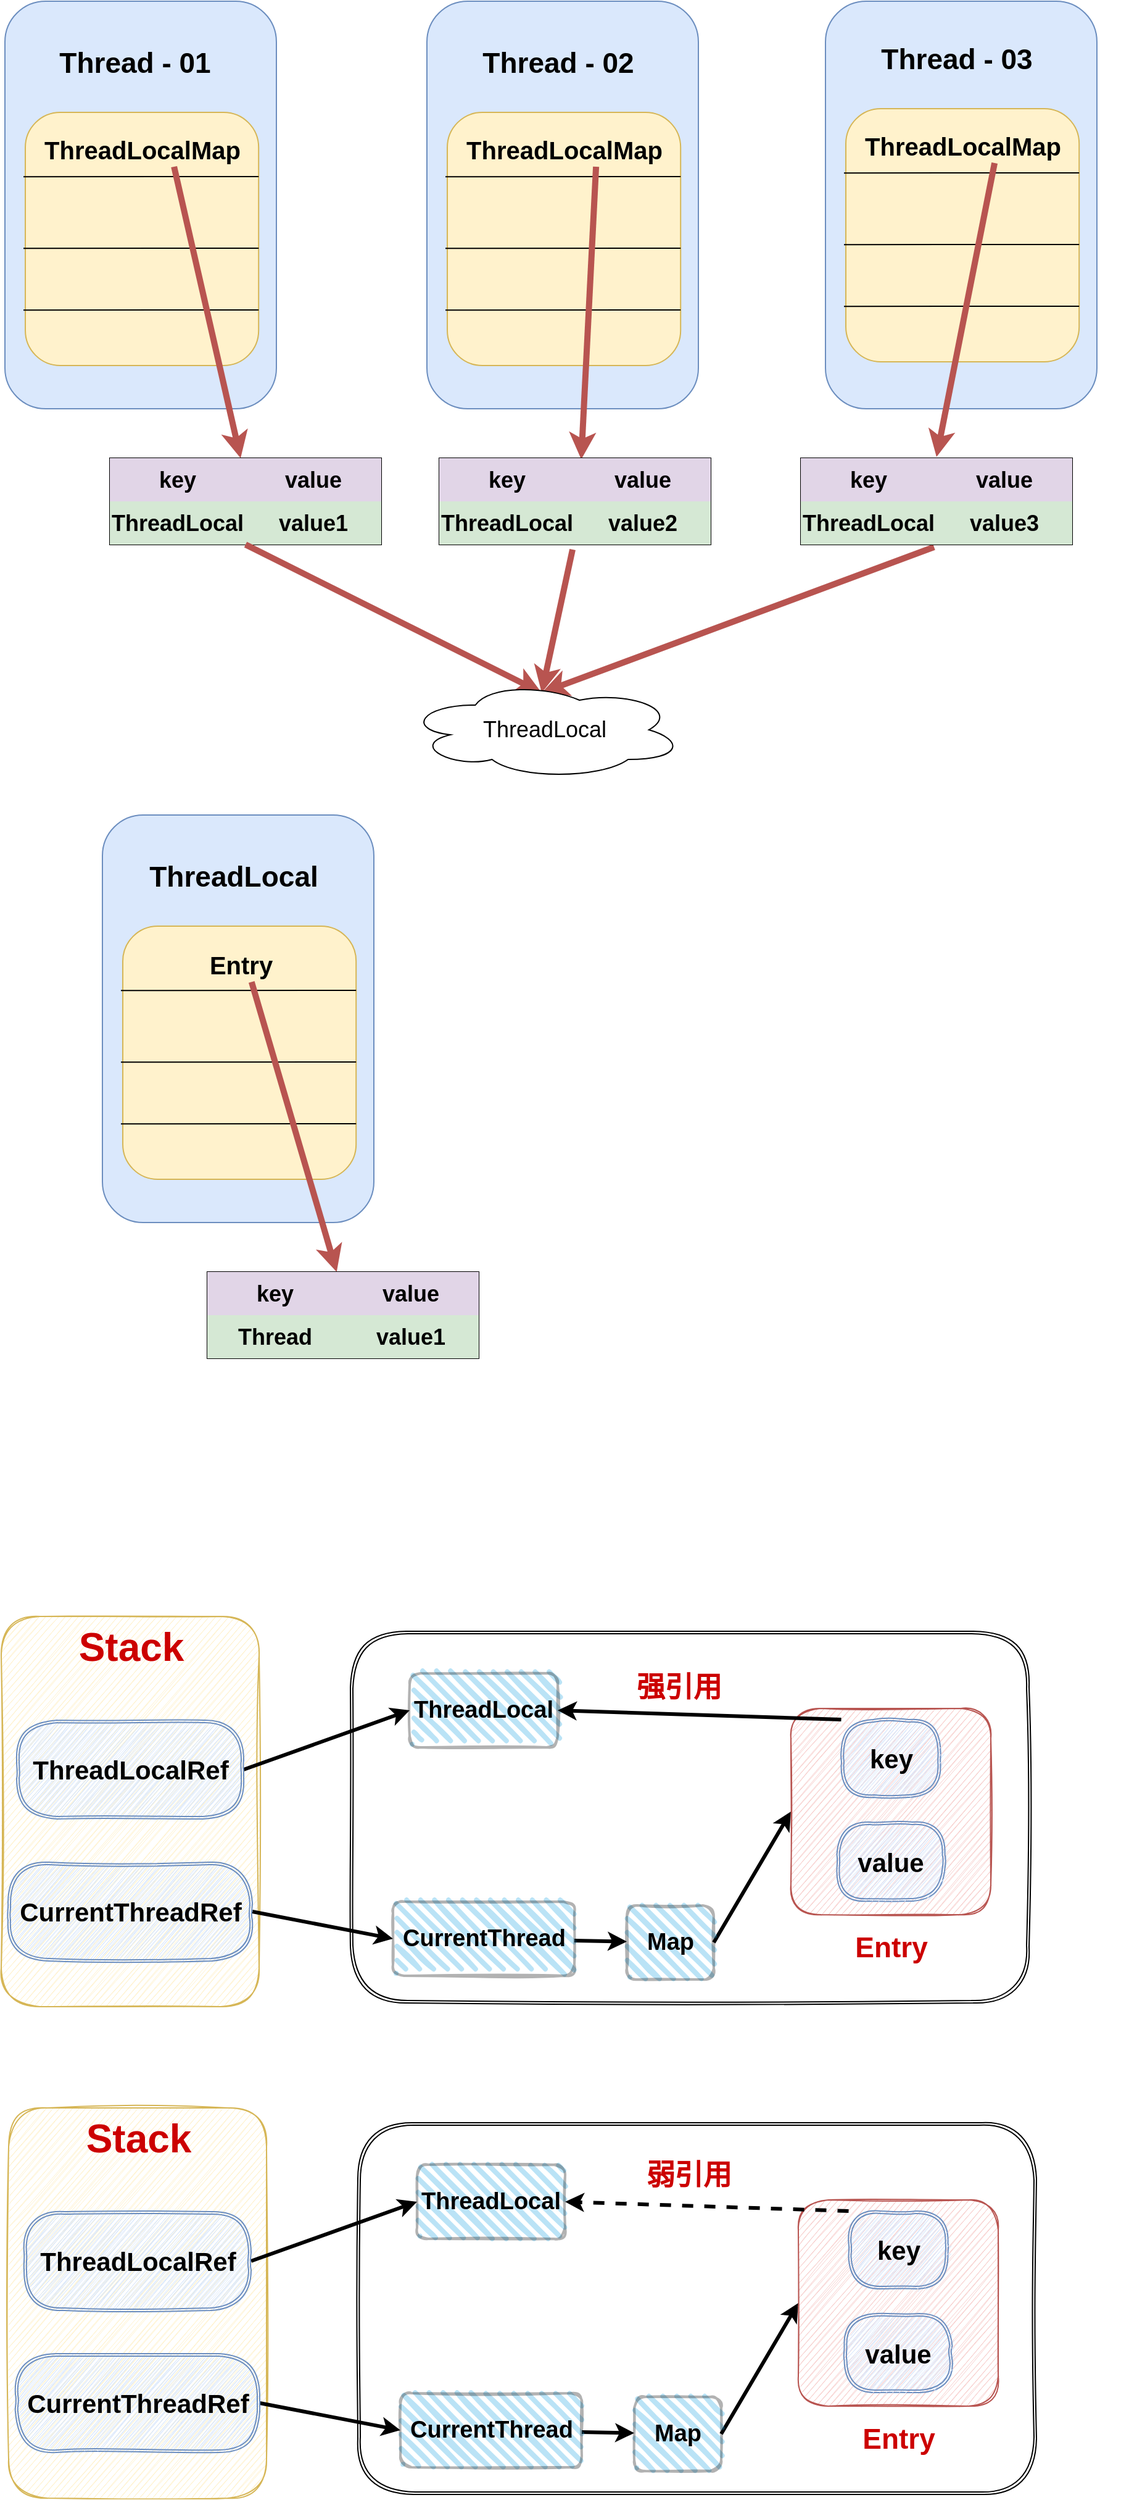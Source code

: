 <mxfile version="13.8.1" type="github">
  <diagram id="eA321_YY5obu5FZS0WYI" name="第 1 页">
    <mxGraphModel dx="1422" dy="832" grid="0" gridSize="10" guides="1" tooltips="1" connect="1" arrows="1" fold="1" page="1" pageScale="1" pageWidth="827" pageHeight="1169" math="0" shadow="0">
      <root>
        <mxCell id="0" />
        <mxCell id="1" parent="0" />
        <mxCell id="Bpl0cMvDk8CUBROf8KLS-9" value="" style="shape=ext;double=1;rounded=1;whiteSpace=wrap;html=1;shadow=0;glass=0;sketch=1;disableMultiStroke=1;disableMultiStrokeFill=0;gradientColor=none;fontColor=#CC0000;" vertex="1" parent="1">
          <mxGeometry x="385" y="1590" width="550" height="301" as="geometry" />
        </mxCell>
        <mxCell id="wJYl4lRXU7Mfr5Yau0XG-2" value="" style="rounded=1;whiteSpace=wrap;html=1;fillColor=#dae8fc;strokeColor=#6c8ebf;" parent="1" vertex="1">
          <mxGeometry x="105" y="270" width="220" height="330" as="geometry" />
        </mxCell>
        <mxCell id="wJYl4lRXU7Mfr5Yau0XG-3" value="&lt;font size=&quot;1&quot;&gt;&lt;b style=&quot;font-size: 23px&quot;&gt;Thread - 01&lt;/b&gt;&lt;/font&gt;" style="text;html=1;align=center;verticalAlign=middle;resizable=0;points=[];autosize=1;" parent="1" vertex="1">
          <mxGeometry x="140" y="310" width="140" height="20" as="geometry" />
        </mxCell>
        <mxCell id="wJYl4lRXU7Mfr5Yau0XG-20" value="" style="group" parent="1" vertex="1" connectable="0">
          <mxGeometry x="120" y="360" width="230" height="205" as="geometry" />
        </mxCell>
        <mxCell id="wJYl4lRXU7Mfr5Yau0XG-19" value="" style="group" parent="wJYl4lRXU7Mfr5Yau0XG-20" vertex="1" connectable="0">
          <mxGeometry width="230" height="205" as="geometry" />
        </mxCell>
        <mxCell id="wJYl4lRXU7Mfr5Yau0XG-8" value="" style="rounded=1;whiteSpace=wrap;html=1;fillColor=#fff2cc;strokeColor=#d6b656;" parent="wJYl4lRXU7Mfr5Yau0XG-19" vertex="1">
          <mxGeometry x="1.513" width="189.093" height="205" as="geometry" />
        </mxCell>
        <mxCell id="wJYl4lRXU7Mfr5Yau0XG-10" value="" style="endArrow=none;html=1;entryX=-0.008;entryY=0.305;entryDx=0;entryDy=0;entryPerimeter=0;" parent="wJYl4lRXU7Mfr5Yau0XG-19" edge="1">
          <mxGeometry width="50" height="50" relative="1" as="geometry">
            <mxPoint x="190.606" y="52" as="sourcePoint" />
            <mxPoint y="52.1" as="targetPoint" />
          </mxGeometry>
        </mxCell>
        <mxCell id="wJYl4lRXU7Mfr5Yau0XG-11" value="" style="endArrow=none;html=1;entryX=-0.008;entryY=0.305;entryDx=0;entryDy=0;entryPerimeter=0;" parent="wJYl4lRXU7Mfr5Yau0XG-19" edge="1">
          <mxGeometry width="50" height="50" relative="1" as="geometry">
            <mxPoint x="190.606" y="110" as="sourcePoint" />
            <mxPoint y="110.1" as="targetPoint" />
          </mxGeometry>
        </mxCell>
        <mxCell id="wJYl4lRXU7Mfr5Yau0XG-12" value="" style="endArrow=none;html=1;entryX=-0.008;entryY=0.305;entryDx=0;entryDy=0;entryPerimeter=0;" parent="wJYl4lRXU7Mfr5Yau0XG-19" edge="1">
          <mxGeometry width="50" height="50" relative="1" as="geometry">
            <mxPoint x="190.606" y="160" as="sourcePoint" />
            <mxPoint y="160.1" as="targetPoint" />
          </mxGeometry>
        </mxCell>
        <mxCell id="wJYl4lRXU7Mfr5Yau0XG-21" value="&lt;font style=&quot;font-size: 20px&quot;&gt;&lt;b&gt;ThreadLocalMap&lt;/b&gt;&lt;/font&gt;" style="text;html=1;align=center;verticalAlign=middle;resizable=0;points=[];autosize=1;" parent="wJYl4lRXU7Mfr5Yau0XG-19" vertex="1">
          <mxGeometry x="11.058" y="20" width="170" height="20" as="geometry" />
        </mxCell>
        <mxCell id="wJYl4lRXU7Mfr5Yau0XG-22" value="" style="endArrow=classic;html=1;exitX=0.653;exitY=1.2;exitDx=0;exitDy=0;exitPerimeter=0;fillColor=#f8cecc;strokeColor=#B85450;strokeWidth=5;" parent="1" source="wJYl4lRXU7Mfr5Yau0XG-21" target="wJYl4lRXU7Mfr5Yau0XG-26" edge="1">
          <mxGeometry width="50" height="50" relative="1" as="geometry">
            <mxPoint x="250" y="420" as="sourcePoint" />
            <mxPoint x="270.38" y="610" as="targetPoint" />
          </mxGeometry>
        </mxCell>
        <mxCell id="wJYl4lRXU7Mfr5Yau0XG-32" value="" style="rounded=1;whiteSpace=wrap;html=1;fillColor=#dae8fc;strokeColor=#6c8ebf;" parent="1" vertex="1">
          <mxGeometry x="447" y="270" width="220" height="330" as="geometry" />
        </mxCell>
        <mxCell id="wJYl4lRXU7Mfr5Yau0XG-33" value="&lt;font size=&quot;1&quot;&gt;&lt;b style=&quot;font-size: 23px&quot;&gt;Thread - 02&lt;/b&gt;&lt;/font&gt;" style="text;html=1;align=center;verticalAlign=middle;resizable=0;points=[];autosize=1;" parent="1" vertex="1">
          <mxGeometry x="486" y="309" width="133" height="22" as="geometry" />
        </mxCell>
        <mxCell id="wJYl4lRXU7Mfr5Yau0XG-34" value="" style="group" parent="1" vertex="1" connectable="0">
          <mxGeometry x="462" y="360" width="230" height="205" as="geometry" />
        </mxCell>
        <mxCell id="wJYl4lRXU7Mfr5Yau0XG-35" value="" style="group" parent="wJYl4lRXU7Mfr5Yau0XG-34" vertex="1" connectable="0">
          <mxGeometry width="230" height="205" as="geometry" />
        </mxCell>
        <mxCell id="wJYl4lRXU7Mfr5Yau0XG-36" value="" style="rounded=1;whiteSpace=wrap;html=1;fillColor=#fff2cc;strokeColor=#d6b656;" parent="wJYl4lRXU7Mfr5Yau0XG-35" vertex="1">
          <mxGeometry x="1.513" width="189.093" height="205" as="geometry" />
        </mxCell>
        <mxCell id="wJYl4lRXU7Mfr5Yau0XG-37" value="" style="endArrow=none;html=1;entryX=-0.008;entryY=0.305;entryDx=0;entryDy=0;entryPerimeter=0;" parent="wJYl4lRXU7Mfr5Yau0XG-35" edge="1">
          <mxGeometry width="50" height="50" relative="1" as="geometry">
            <mxPoint x="190.606" y="52" as="sourcePoint" />
            <mxPoint y="52.1" as="targetPoint" />
          </mxGeometry>
        </mxCell>
        <mxCell id="wJYl4lRXU7Mfr5Yau0XG-38" value="" style="endArrow=none;html=1;entryX=-0.008;entryY=0.305;entryDx=0;entryDy=0;entryPerimeter=0;" parent="wJYl4lRXU7Mfr5Yau0XG-35" edge="1">
          <mxGeometry width="50" height="50" relative="1" as="geometry">
            <mxPoint x="190.606" y="110" as="sourcePoint" />
            <mxPoint y="110.1" as="targetPoint" />
          </mxGeometry>
        </mxCell>
        <mxCell id="wJYl4lRXU7Mfr5Yau0XG-39" value="" style="endArrow=none;html=1;entryX=-0.008;entryY=0.305;entryDx=0;entryDy=0;entryPerimeter=0;" parent="wJYl4lRXU7Mfr5Yau0XG-35" edge="1">
          <mxGeometry width="50" height="50" relative="1" as="geometry">
            <mxPoint x="190.606" y="160" as="sourcePoint" />
            <mxPoint y="160.1" as="targetPoint" />
          </mxGeometry>
        </mxCell>
        <mxCell id="wJYl4lRXU7Mfr5Yau0XG-40" value="&lt;font style=&quot;font-size: 20px&quot;&gt;&lt;b&gt;ThreadLocalMap&lt;/b&gt;&lt;/font&gt;" style="text;html=1;align=center;verticalAlign=middle;resizable=0;points=[];autosize=1;" parent="wJYl4lRXU7Mfr5Yau0XG-35" vertex="1">
          <mxGeometry x="11.058" y="20" width="170" height="20" as="geometry" />
        </mxCell>
        <mxCell id="wJYl4lRXU7Mfr5Yau0XG-41" value="" style="endArrow=classic;html=1;exitX=0.653;exitY=1.2;exitDx=0;exitDy=0;exitPerimeter=0;fillColor=#f8cecc;strokeColor=#B85450;strokeWidth=5;entryX=0.523;entryY=0.029;entryDx=0;entryDy=0;entryPerimeter=0;" parent="1" source="wJYl4lRXU7Mfr5Yau0XG-40" target="wJYl4lRXU7Mfr5Yau0XG-43" edge="1">
          <mxGeometry width="50" height="50" relative="1" as="geometry">
            <mxPoint x="592" y="420" as="sourcePoint" />
            <mxPoint x="612.38" y="610" as="targetPoint" />
          </mxGeometry>
        </mxCell>
        <mxCell id="wJYl4lRXU7Mfr5Yau0XG-25" value="" style="shape=table;html=1;whiteSpace=wrap;startSize=0;container=1;collapsible=0;childLayout=tableLayout;fontSize=18;fontStyle=1" parent="1" vertex="1">
          <mxGeometry x="190" y="640" width="220" height="70" as="geometry" />
        </mxCell>
        <mxCell id="wJYl4lRXU7Mfr5Yau0XG-26" value="" style="shape=partialRectangle;html=1;whiteSpace=wrap;collapsible=0;dropTarget=0;pointerEvents=0;fillColor=none;top=0;left=0;bottom=0;right=0;points=[[0,0.5],[1,0.5]];portConstraint=eastwest;fontSize=18;fontStyle=1" parent="wJYl4lRXU7Mfr5Yau0XG-25" vertex="1">
          <mxGeometry width="220" height="35" as="geometry" />
        </mxCell>
        <mxCell id="wJYl4lRXU7Mfr5Yau0XG-27" value="key" style="shape=partialRectangle;html=1;whiteSpace=wrap;connectable=0;overflow=hidden;fillColor=#e1d5e7;top=0;left=0;bottom=0;right=0;fontSize=18;fontStyle=1;strokeColor=#9673a6;" parent="wJYl4lRXU7Mfr5Yau0XG-26" vertex="1">
          <mxGeometry width="110" height="35" as="geometry" />
        </mxCell>
        <mxCell id="wJYl4lRXU7Mfr5Yau0XG-28" value="value" style="shape=partialRectangle;html=1;whiteSpace=wrap;connectable=0;overflow=hidden;fillColor=#e1d5e7;top=0;left=0;bottom=0;right=0;fontSize=18;fontStyle=1;strokeColor=#9673a6;" parent="wJYl4lRXU7Mfr5Yau0XG-26" vertex="1">
          <mxGeometry x="110" width="110" height="35" as="geometry" />
        </mxCell>
        <mxCell id="wJYl4lRXU7Mfr5Yau0XG-29" value="" style="shape=partialRectangle;html=1;whiteSpace=wrap;collapsible=0;dropTarget=0;pointerEvents=0;fillColor=none;top=0;left=0;bottom=0;right=0;points=[[0,0.5],[1,0.5]];portConstraint=eastwest;fontSize=18;fontStyle=1" parent="wJYl4lRXU7Mfr5Yau0XG-25" vertex="1">
          <mxGeometry y="35" width="220" height="35" as="geometry" />
        </mxCell>
        <mxCell id="wJYl4lRXU7Mfr5Yau0XG-30" value="ThreadLocal" style="shape=partialRectangle;html=1;whiteSpace=wrap;connectable=0;overflow=hidden;fillColor=#d5e8d4;top=0;left=0;bottom=0;right=0;fontSize=18;fontStyle=1;strokeColor=#82b366;" parent="wJYl4lRXU7Mfr5Yau0XG-29" vertex="1">
          <mxGeometry width="110" height="35" as="geometry" />
        </mxCell>
        <mxCell id="wJYl4lRXU7Mfr5Yau0XG-31" value="value1" style="shape=partialRectangle;html=1;whiteSpace=wrap;connectable=0;overflow=hidden;fillColor=#d5e8d4;top=0;left=0;bottom=0;right=0;fontSize=18;fontStyle=1;strokeColor=#82b366;" parent="wJYl4lRXU7Mfr5Yau0XG-29" vertex="1">
          <mxGeometry x="110" width="110" height="35" as="geometry" />
        </mxCell>
        <mxCell id="wJYl4lRXU7Mfr5Yau0XG-49" value="" style="rounded=1;whiteSpace=wrap;html=1;fillColor=#dae8fc;strokeColor=#6c8ebf;" parent="1" vertex="1">
          <mxGeometry x="770" y="270" width="220" height="330" as="geometry" />
        </mxCell>
        <mxCell id="wJYl4lRXU7Mfr5Yau0XG-50" value="&lt;font size=&quot;1&quot;&gt;&lt;b style=&quot;font-size: 23px&quot;&gt;Thread - 03&lt;/b&gt;&lt;/font&gt;" style="text;html=1;align=center;verticalAlign=middle;resizable=0;points=[];autosize=1;" parent="1" vertex="1">
          <mxGeometry x="809" y="306" width="133" height="22" as="geometry" />
        </mxCell>
        <mxCell id="wJYl4lRXU7Mfr5Yau0XG-51" value="" style="group" parent="1" vertex="1" connectable="0">
          <mxGeometry x="785" y="357" width="230" height="205" as="geometry" />
        </mxCell>
        <mxCell id="wJYl4lRXU7Mfr5Yau0XG-52" value="" style="group" parent="wJYl4lRXU7Mfr5Yau0XG-51" vertex="1" connectable="0">
          <mxGeometry width="230" height="205" as="geometry" />
        </mxCell>
        <mxCell id="wJYl4lRXU7Mfr5Yau0XG-53" value="" style="rounded=1;whiteSpace=wrap;html=1;fillColor=#fff2cc;strokeColor=#d6b656;" parent="wJYl4lRXU7Mfr5Yau0XG-52" vertex="1">
          <mxGeometry x="1.513" width="189.093" height="205" as="geometry" />
        </mxCell>
        <mxCell id="wJYl4lRXU7Mfr5Yau0XG-54" value="" style="endArrow=none;html=1;entryX=-0.008;entryY=0.305;entryDx=0;entryDy=0;entryPerimeter=0;" parent="wJYl4lRXU7Mfr5Yau0XG-52" edge="1">
          <mxGeometry width="50" height="50" relative="1" as="geometry">
            <mxPoint x="190.606" y="52" as="sourcePoint" />
            <mxPoint y="52.1" as="targetPoint" />
          </mxGeometry>
        </mxCell>
        <mxCell id="wJYl4lRXU7Mfr5Yau0XG-55" value="" style="endArrow=none;html=1;entryX=-0.008;entryY=0.305;entryDx=0;entryDy=0;entryPerimeter=0;" parent="wJYl4lRXU7Mfr5Yau0XG-52" edge="1">
          <mxGeometry width="50" height="50" relative="1" as="geometry">
            <mxPoint x="190.606" y="110" as="sourcePoint" />
            <mxPoint y="110.1" as="targetPoint" />
          </mxGeometry>
        </mxCell>
        <mxCell id="wJYl4lRXU7Mfr5Yau0XG-56" value="" style="endArrow=none;html=1;entryX=-0.008;entryY=0.305;entryDx=0;entryDy=0;entryPerimeter=0;" parent="wJYl4lRXU7Mfr5Yau0XG-52" edge="1">
          <mxGeometry width="50" height="50" relative="1" as="geometry">
            <mxPoint x="190.606" y="160" as="sourcePoint" />
            <mxPoint y="160.1" as="targetPoint" />
          </mxGeometry>
        </mxCell>
        <mxCell id="wJYl4lRXU7Mfr5Yau0XG-57" value="&lt;font style=&quot;font-size: 20px&quot;&gt;&lt;b&gt;ThreadLocalMap&lt;/b&gt;&lt;/font&gt;" style="text;html=1;align=center;verticalAlign=middle;resizable=0;points=[];autosize=1;" parent="wJYl4lRXU7Mfr5Yau0XG-52" vertex="1">
          <mxGeometry x="11.058" y="20" width="170" height="20" as="geometry" />
        </mxCell>
        <mxCell id="wJYl4lRXU7Mfr5Yau0XG-58" value="" style="endArrow=classic;html=1;exitX=0.653;exitY=1.2;exitDx=0;exitDy=0;exitPerimeter=0;fillColor=#f8cecc;strokeColor=#B85450;strokeWidth=5;entryX=0.5;entryY=-0.029;entryDx=0;entryDy=0;entryPerimeter=0;" parent="1" source="wJYl4lRXU7Mfr5Yau0XG-57" target="wJYl4lRXU7Mfr5Yau0XG-60" edge="1">
          <mxGeometry width="50" height="50" relative="1" as="geometry">
            <mxPoint x="915" y="417" as="sourcePoint" />
            <mxPoint x="935.38" y="607" as="targetPoint" />
          </mxGeometry>
        </mxCell>
        <mxCell id="wJYl4lRXU7Mfr5Yau0XG-66" value="" style="endArrow=classic;html=1;exitX=0.653;exitY=1.2;exitDx=0;exitDy=0;exitPerimeter=0;fillColor=#f8cecc;strokeColor=#B85450;strokeWidth=5;" parent="1" edge="1">
          <mxGeometry width="50" height="50" relative="1" as="geometry">
            <mxPoint x="299.998" y="710" as="sourcePoint" />
            <mxPoint x="540" y="830" as="targetPoint" />
          </mxGeometry>
        </mxCell>
        <mxCell id="wJYl4lRXU7Mfr5Yau0XG-67" value="" style="endArrow=classic;html=1;exitX=0.491;exitY=1.114;exitDx=0;exitDy=0;exitPerimeter=0;fillColor=#f8cecc;strokeColor=#B85450;strokeWidth=5;" parent="1" source="wJYl4lRXU7Mfr5Yau0XG-46" edge="1">
          <mxGeometry width="50" height="50" relative="1" as="geometry">
            <mxPoint x="262.068" y="424" as="sourcePoint" />
            <mxPoint x="540" y="830" as="targetPoint" />
          </mxGeometry>
        </mxCell>
        <mxCell id="wJYl4lRXU7Mfr5Yau0XG-68" value="" style="endArrow=classic;html=1;exitX=0.491;exitY=1.057;exitDx=0;exitDy=0;exitPerimeter=0;fillColor=#f8cecc;strokeColor=#B85450;strokeWidth=5;" parent="1" source="wJYl4lRXU7Mfr5Yau0XG-63" edge="1">
          <mxGeometry width="50" height="50" relative="1" as="geometry">
            <mxPoint x="272.068" y="434" as="sourcePoint" />
            <mxPoint x="540" y="830" as="targetPoint" />
          </mxGeometry>
        </mxCell>
        <mxCell id="wJYl4lRXU7Mfr5Yau0XG-70" value="ThreadLocal" style="ellipse;shape=cloud;whiteSpace=wrap;html=1;align=center;fontSize=18;" parent="1" vertex="1">
          <mxGeometry x="430" y="820" width="225" height="80" as="geometry" />
        </mxCell>
        <mxCell id="wJYl4lRXU7Mfr5Yau0XG-59" value="" style="shape=table;html=1;whiteSpace=wrap;startSize=0;container=1;collapsible=0;childLayout=tableLayout;fontSize=18;fontStyle=1" parent="1" vertex="1">
          <mxGeometry x="750" y="640" width="220" height="70" as="geometry" />
        </mxCell>
        <mxCell id="wJYl4lRXU7Mfr5Yau0XG-60" value="" style="shape=partialRectangle;html=1;whiteSpace=wrap;collapsible=0;dropTarget=0;pointerEvents=0;fillColor=none;top=0;left=0;bottom=0;right=0;points=[[0,0.5],[1,0.5]];portConstraint=eastwest;fontSize=18;fontStyle=1" parent="wJYl4lRXU7Mfr5Yau0XG-59" vertex="1">
          <mxGeometry width="220" height="35" as="geometry" />
        </mxCell>
        <mxCell id="wJYl4lRXU7Mfr5Yau0XG-61" value="key" style="shape=partialRectangle;html=1;whiteSpace=wrap;connectable=0;overflow=hidden;fillColor=#e1d5e7;top=0;left=0;bottom=0;right=0;fontSize=18;fontStyle=1;strokeColor=#9673a6;" parent="wJYl4lRXU7Mfr5Yau0XG-60" vertex="1">
          <mxGeometry width="110" height="35" as="geometry" />
        </mxCell>
        <mxCell id="wJYl4lRXU7Mfr5Yau0XG-62" value="value" style="shape=partialRectangle;html=1;whiteSpace=wrap;connectable=0;overflow=hidden;fillColor=#e1d5e7;top=0;left=0;bottom=0;right=0;fontSize=18;fontStyle=1;strokeColor=#9673a6;" parent="wJYl4lRXU7Mfr5Yau0XG-60" vertex="1">
          <mxGeometry x="110" width="110" height="35" as="geometry" />
        </mxCell>
        <mxCell id="wJYl4lRXU7Mfr5Yau0XG-63" value="" style="shape=partialRectangle;html=1;whiteSpace=wrap;collapsible=0;dropTarget=0;pointerEvents=0;fillColor=none;top=0;left=0;bottom=0;right=0;points=[[0,0.5],[1,0.5]];portConstraint=eastwest;fontSize=18;fontStyle=1" parent="wJYl4lRXU7Mfr5Yau0XG-59" vertex="1">
          <mxGeometry y="35" width="220" height="35" as="geometry" />
        </mxCell>
        <mxCell id="wJYl4lRXU7Mfr5Yau0XG-64" value="ThreadLocal" style="shape=partialRectangle;html=1;whiteSpace=wrap;connectable=0;overflow=hidden;fillColor=#d5e8d4;top=0;left=0;bottom=0;right=0;fontSize=18;fontStyle=1;strokeColor=#82b366;" parent="wJYl4lRXU7Mfr5Yau0XG-63" vertex="1">
          <mxGeometry width="110" height="35" as="geometry" />
        </mxCell>
        <mxCell id="wJYl4lRXU7Mfr5Yau0XG-65" value="value3" style="shape=partialRectangle;html=1;whiteSpace=wrap;connectable=0;overflow=hidden;fillColor=#d5e8d4;top=0;left=0;bottom=0;right=0;fontSize=18;fontStyle=1;strokeColor=#82b366;" parent="wJYl4lRXU7Mfr5Yau0XG-63" vertex="1">
          <mxGeometry x="110" width="110" height="35" as="geometry" />
        </mxCell>
        <mxCell id="wJYl4lRXU7Mfr5Yau0XG-42" value="" style="shape=table;html=1;whiteSpace=wrap;startSize=0;container=1;collapsible=0;childLayout=tableLayout;fontSize=18;fontStyle=1" parent="1" vertex="1">
          <mxGeometry x="457" y="640" width="220" height="70" as="geometry" />
        </mxCell>
        <mxCell id="wJYl4lRXU7Mfr5Yau0XG-43" value="" style="shape=partialRectangle;html=1;whiteSpace=wrap;collapsible=0;dropTarget=0;pointerEvents=0;fillColor=none;top=0;left=0;bottom=0;right=0;points=[[0,0.5],[1,0.5]];portConstraint=eastwest;fontSize=18;fontStyle=1" parent="wJYl4lRXU7Mfr5Yau0XG-42" vertex="1">
          <mxGeometry width="220" height="35" as="geometry" />
        </mxCell>
        <mxCell id="wJYl4lRXU7Mfr5Yau0XG-44" value="key" style="shape=partialRectangle;html=1;whiteSpace=wrap;connectable=0;overflow=hidden;fillColor=#e1d5e7;top=0;left=0;bottom=0;right=0;fontSize=18;fontStyle=1;strokeColor=#9673a6;" parent="wJYl4lRXU7Mfr5Yau0XG-43" vertex="1">
          <mxGeometry width="110" height="35" as="geometry" />
        </mxCell>
        <mxCell id="wJYl4lRXU7Mfr5Yau0XG-45" value="value" style="shape=partialRectangle;html=1;whiteSpace=wrap;connectable=0;overflow=hidden;fillColor=#e1d5e7;top=0;left=0;bottom=0;right=0;fontSize=18;fontStyle=1;strokeColor=#9673a6;" parent="wJYl4lRXU7Mfr5Yau0XG-43" vertex="1">
          <mxGeometry x="110" width="110" height="35" as="geometry" />
        </mxCell>
        <mxCell id="wJYl4lRXU7Mfr5Yau0XG-46" value="" style="shape=partialRectangle;html=1;whiteSpace=wrap;collapsible=0;dropTarget=0;pointerEvents=0;fillColor=none;top=0;left=0;bottom=0;right=0;points=[[0,0.5],[1,0.5]];portConstraint=eastwest;fontSize=18;fontStyle=1" parent="wJYl4lRXU7Mfr5Yau0XG-42" vertex="1">
          <mxGeometry y="35" width="220" height="35" as="geometry" />
        </mxCell>
        <mxCell id="wJYl4lRXU7Mfr5Yau0XG-47" value="ThreadLocal" style="shape=partialRectangle;html=1;whiteSpace=wrap;connectable=0;overflow=hidden;fillColor=#d5e8d4;top=0;left=0;bottom=0;right=0;fontSize=18;fontStyle=1;strokeColor=#82b366;" parent="wJYl4lRXU7Mfr5Yau0XG-46" vertex="1">
          <mxGeometry width="110" height="35" as="geometry" />
        </mxCell>
        <mxCell id="wJYl4lRXU7Mfr5Yau0XG-48" value="value2" style="shape=partialRectangle;html=1;whiteSpace=wrap;connectable=0;overflow=hidden;fillColor=#d5e8d4;top=0;left=0;bottom=0;right=0;fontSize=18;fontStyle=1;strokeColor=#82b366;" parent="wJYl4lRXU7Mfr5Yau0XG-46" vertex="1">
          <mxGeometry x="110" width="110" height="35" as="geometry" />
        </mxCell>
        <mxCell id="wJYl4lRXU7Mfr5Yau0XG-72" value="" style="rounded=1;whiteSpace=wrap;html=1;fillColor=#dae8fc;strokeColor=#6c8ebf;" parent="1" vertex="1">
          <mxGeometry x="184" y="929" width="220" height="330" as="geometry" />
        </mxCell>
        <mxCell id="wJYl4lRXU7Mfr5Yau0XG-73" value="&lt;font size=&quot;1&quot;&gt;&lt;b style=&quot;font-size: 23px&quot;&gt;ThreadLocal&lt;/b&gt;&lt;/font&gt;" style="text;html=1;align=center;verticalAlign=middle;resizable=0;points=[];autosize=1;" parent="1" vertex="1">
          <mxGeometry x="216" y="968" width="147" height="22" as="geometry" />
        </mxCell>
        <mxCell id="wJYl4lRXU7Mfr5Yau0XG-74" value="" style="group" parent="1" vertex="1" connectable="0">
          <mxGeometry x="199" y="1019" width="230" height="205" as="geometry" />
        </mxCell>
        <mxCell id="wJYl4lRXU7Mfr5Yau0XG-75" value="" style="group" parent="wJYl4lRXU7Mfr5Yau0XG-74" vertex="1" connectable="0">
          <mxGeometry width="230" height="205" as="geometry" />
        </mxCell>
        <mxCell id="wJYl4lRXU7Mfr5Yau0XG-76" value="" style="rounded=1;whiteSpace=wrap;html=1;fillColor=#fff2cc;strokeColor=#d6b656;" parent="wJYl4lRXU7Mfr5Yau0XG-75" vertex="1">
          <mxGeometry x="1.513" width="189.093" height="205" as="geometry" />
        </mxCell>
        <mxCell id="wJYl4lRXU7Mfr5Yau0XG-77" value="" style="endArrow=none;html=1;entryX=-0.008;entryY=0.305;entryDx=0;entryDy=0;entryPerimeter=0;" parent="wJYl4lRXU7Mfr5Yau0XG-75" edge="1">
          <mxGeometry width="50" height="50" relative="1" as="geometry">
            <mxPoint x="190.606" y="52" as="sourcePoint" />
            <mxPoint y="52.1" as="targetPoint" />
          </mxGeometry>
        </mxCell>
        <mxCell id="wJYl4lRXU7Mfr5Yau0XG-78" value="" style="endArrow=none;html=1;entryX=-0.008;entryY=0.305;entryDx=0;entryDy=0;entryPerimeter=0;" parent="wJYl4lRXU7Mfr5Yau0XG-75" edge="1">
          <mxGeometry width="50" height="50" relative="1" as="geometry">
            <mxPoint x="190.606" y="110" as="sourcePoint" />
            <mxPoint y="110.1" as="targetPoint" />
          </mxGeometry>
        </mxCell>
        <mxCell id="wJYl4lRXU7Mfr5Yau0XG-79" value="" style="endArrow=none;html=1;entryX=-0.008;entryY=0.305;entryDx=0;entryDy=0;entryPerimeter=0;" parent="wJYl4lRXU7Mfr5Yau0XG-75" edge="1">
          <mxGeometry width="50" height="50" relative="1" as="geometry">
            <mxPoint x="190.606" y="160" as="sourcePoint" />
            <mxPoint y="160.1" as="targetPoint" />
          </mxGeometry>
        </mxCell>
        <mxCell id="wJYl4lRXU7Mfr5Yau0XG-80" value="&lt;span style=&quot;font-size: 20px&quot;&gt;&lt;b&gt;Entry&lt;/b&gt;&lt;/span&gt;" style="text;html=1;align=center;verticalAlign=middle;resizable=0;points=[];autosize=1;" parent="wJYl4lRXU7Mfr5Yau0XG-75" vertex="1">
          <mxGeometry x="66.058" y="20" width="61" height="21" as="geometry" />
        </mxCell>
        <mxCell id="wJYl4lRXU7Mfr5Yau0XG-81" value="" style="endArrow=classic;html=1;exitX=0.653;exitY=1.2;exitDx=0;exitDy=0;exitPerimeter=0;fillColor=#f8cecc;strokeColor=#B85450;strokeWidth=5;" parent="1" source="wJYl4lRXU7Mfr5Yau0XG-80" target="wJYl4lRXU7Mfr5Yau0XG-83" edge="1">
          <mxGeometry width="50" height="50" relative="1" as="geometry">
            <mxPoint x="329" y="1079" as="sourcePoint" />
            <mxPoint x="349.38" y="1269" as="targetPoint" />
          </mxGeometry>
        </mxCell>
        <mxCell id="wJYl4lRXU7Mfr5Yau0XG-82" value="" style="shape=table;html=1;whiteSpace=wrap;startSize=0;container=1;collapsible=0;childLayout=tableLayout;fontSize=18;fontStyle=1" parent="1" vertex="1">
          <mxGeometry x="269" y="1299" width="220" height="70" as="geometry" />
        </mxCell>
        <mxCell id="wJYl4lRXU7Mfr5Yau0XG-83" value="" style="shape=partialRectangle;html=1;whiteSpace=wrap;collapsible=0;dropTarget=0;pointerEvents=0;fillColor=none;top=0;left=0;bottom=0;right=0;points=[[0,0.5],[1,0.5]];portConstraint=eastwest;fontSize=18;fontStyle=1" parent="wJYl4lRXU7Mfr5Yau0XG-82" vertex="1">
          <mxGeometry width="220" height="35" as="geometry" />
        </mxCell>
        <mxCell id="wJYl4lRXU7Mfr5Yau0XG-84" value="key" style="shape=partialRectangle;html=1;whiteSpace=wrap;connectable=0;overflow=hidden;fillColor=#e1d5e7;top=0;left=0;bottom=0;right=0;fontSize=18;fontStyle=1;strokeColor=#9673a6;" parent="wJYl4lRXU7Mfr5Yau0XG-83" vertex="1">
          <mxGeometry width="110" height="35" as="geometry" />
        </mxCell>
        <mxCell id="wJYl4lRXU7Mfr5Yau0XG-85" value="value" style="shape=partialRectangle;html=1;whiteSpace=wrap;connectable=0;overflow=hidden;fillColor=#e1d5e7;top=0;left=0;bottom=0;right=0;fontSize=18;fontStyle=1;strokeColor=#9673a6;" parent="wJYl4lRXU7Mfr5Yau0XG-83" vertex="1">
          <mxGeometry x="110" width="110" height="35" as="geometry" />
        </mxCell>
        <mxCell id="wJYl4lRXU7Mfr5Yau0XG-86" value="" style="shape=partialRectangle;html=1;whiteSpace=wrap;collapsible=0;dropTarget=0;pointerEvents=0;fillColor=none;top=0;left=0;bottom=0;right=0;points=[[0,0.5],[1,0.5]];portConstraint=eastwest;fontSize=18;fontStyle=1" parent="wJYl4lRXU7Mfr5Yau0XG-82" vertex="1">
          <mxGeometry y="35" width="220" height="35" as="geometry" />
        </mxCell>
        <mxCell id="wJYl4lRXU7Mfr5Yau0XG-87" value="Thread" style="shape=partialRectangle;html=1;whiteSpace=wrap;connectable=0;overflow=hidden;fillColor=#d5e8d4;top=0;left=0;bottom=0;right=0;fontSize=18;fontStyle=1;strokeColor=#82b366;" parent="wJYl4lRXU7Mfr5Yau0XG-86" vertex="1">
          <mxGeometry width="110" height="35" as="geometry" />
        </mxCell>
        <mxCell id="wJYl4lRXU7Mfr5Yau0XG-88" value="value1" style="shape=partialRectangle;html=1;whiteSpace=wrap;connectable=0;overflow=hidden;fillColor=#d5e8d4;top=0;left=0;bottom=0;right=0;fontSize=18;fontStyle=1;strokeColor=#82b366;" parent="wJYl4lRXU7Mfr5Yau0XG-86" vertex="1">
          <mxGeometry x="110" width="110" height="35" as="geometry" />
        </mxCell>
        <mxCell id="Bpl0cMvDk8CUBROf8KLS-1" value="" style="rounded=1;whiteSpace=wrap;html=1;fillColor=#fff2cc;strokeColor=#d6b656;glass=0;labelBorderColor=none;sketch=1;treeMoving=0;snapToPoint=0;fixDash=0;disableMultiStroke=0;treeFolding=0;noLabel=0;absoluteArcSize=0;shadow=0;imageAspect=1;" vertex="1" parent="1">
          <mxGeometry x="102" y="1578" width="209" height="316" as="geometry" />
        </mxCell>
        <mxCell id="Bpl0cMvDk8CUBROf8KLS-4" value="&lt;font style=&quot;font-size: 19px&quot;&gt;&lt;b&gt;ThreadLocal&lt;/b&gt;&lt;/font&gt;" style="rounded=1;whiteSpace=wrap;html=1;strokeWidth=2;fillWeight=4;hachureGap=8;hachureAngle=45;fillColor=#1ba1e2;sketch=1;shadow=0;glass=0;disableMultiStroke=0;treeMoving=0;deletable=1;opacity=30;" vertex="1" parent="1">
          <mxGeometry x="433" y="1624" width="120" height="60" as="geometry" />
        </mxCell>
        <mxCell id="Bpl0cMvDk8CUBROf8KLS-11" style="rounded=0;orthogonalLoop=1;jettySize=auto;html=1;exitX=1;exitY=0.5;exitDx=0;exitDy=0;entryX=0;entryY=0.5;entryDx=0;entryDy=0;fontColor=#CC0000;fontSize=14;strokeWidth=3;" edge="1" parent="1" source="Bpl0cMvDk8CUBROf8KLS-5" target="Bpl0cMvDk8CUBROf8KLS-4">
          <mxGeometry relative="1" as="geometry" />
        </mxCell>
        <mxCell id="Bpl0cMvDk8CUBROf8KLS-5" value="&lt;b style=&quot;font-size: 21px&quot;&gt;ThreadLocalRef&lt;/b&gt;" style="shape=ext;double=1;rounded=1;whiteSpace=wrap;html=1;shadow=0;glass=0;sketch=1;disableMultiStroke=1;disableMultiStrokeFill=0;treeFolding=0;treeMoving=0;movableLabel=0;arcSize=41;portConstraintRotation=0;fixDash=0;autosize=0;dropTarget=0;fillColor=#dae8fc;strokeColor=#6c8ebf;" vertex="1" parent="1">
          <mxGeometry x="114.5" y="1662" width="184" height="80" as="geometry" />
        </mxCell>
        <mxCell id="Bpl0cMvDk8CUBROf8KLS-12" style="edgeStyle=none;rounded=0;orthogonalLoop=1;jettySize=auto;html=1;exitX=1;exitY=0.5;exitDx=0;exitDy=0;entryX=0;entryY=0.5;entryDx=0;entryDy=0;fontColor=#CC0000;fontSize=14;strokeWidth=3;" edge="1" parent="1" source="Bpl0cMvDk8CUBROf8KLS-7" target="Bpl0cMvDk8CUBROf8KLS-10">
          <mxGeometry relative="1" as="geometry" />
        </mxCell>
        <mxCell id="Bpl0cMvDk8CUBROf8KLS-7" value="&lt;b style=&quot;font-size: 21px&quot;&gt;CurrentThreadRef&lt;/b&gt;" style="shape=ext;double=1;rounded=1;whiteSpace=wrap;html=1;shadow=0;glass=0;sketch=1;disableMultiStroke=1;disableMultiStrokeFill=0;treeFolding=0;treeMoving=0;movableLabel=0;arcSize=41;portConstraintRotation=0;fixDash=0;autosize=0;dropTarget=0;fillColor=#dae8fc;strokeColor=#6c8ebf;" vertex="1" parent="1">
          <mxGeometry x="107.5" y="1777" width="198" height="80" as="geometry" />
        </mxCell>
        <mxCell id="Bpl0cMvDk8CUBROf8KLS-8" value="&lt;font class=&quot;cs_cursor&quot; size=&quot;1&quot;&gt;&lt;b style=&quot;font-size: 32px&quot;&gt;Stack&lt;/b&gt;&lt;/font&gt;" style="text;html=1;align=center;verticalAlign=middle;resizable=0;points=[];autosize=1;fontColor=#CC0000;" vertex="1" parent="1">
          <mxGeometry x="159" y="1590" width="95" height="25" as="geometry" />
        </mxCell>
        <mxCell id="Bpl0cMvDk8CUBROf8KLS-14" value="" style="edgeStyle=none;rounded=0;orthogonalLoop=1;jettySize=auto;html=1;fontColor=#CC0000;fontSize=14;strokeWidth=3;" edge="1" parent="1" source="Bpl0cMvDk8CUBROf8KLS-10" target="Bpl0cMvDk8CUBROf8KLS-13">
          <mxGeometry relative="1" as="geometry" />
        </mxCell>
        <mxCell id="Bpl0cMvDk8CUBROf8KLS-10" value="&lt;font style=&quot;font-size: 19px&quot;&gt;&lt;b&gt;CurrentThread&lt;/b&gt;&lt;/font&gt;" style="rounded=1;whiteSpace=wrap;html=1;strokeWidth=2;fillWeight=4;hachureGap=8;hachureAngle=45;fillColor=#1ba1e2;sketch=1;shadow=0;glass=0;disableMultiStroke=0;treeMoving=0;deletable=1;opacity=30;" vertex="1" parent="1">
          <mxGeometry x="419.5" y="1809" width="147" height="60" as="geometry" />
        </mxCell>
        <mxCell id="Bpl0cMvDk8CUBROf8KLS-19" style="edgeStyle=none;rounded=0;orthogonalLoop=1;jettySize=auto;html=1;exitX=1;exitY=0.5;exitDx=0;exitDy=0;entryX=0;entryY=0.5;entryDx=0;entryDy=0;fontColor=#CC0000;fontSize=14;strokeWidth=3;" edge="1" parent="1" source="Bpl0cMvDk8CUBROf8KLS-13" target="Bpl0cMvDk8CUBROf8KLS-15">
          <mxGeometry relative="1" as="geometry" />
        </mxCell>
        <mxCell id="Bpl0cMvDk8CUBROf8KLS-13" value="&lt;font style=&quot;font-size: 19px&quot;&gt;&lt;b class=&quot;cs_cursor&quot;&gt;Map&lt;/b&gt;&lt;/font&gt;" style="rounded=1;whiteSpace=wrap;html=1;strokeWidth=2;fillWeight=4;hachureGap=8;hachureAngle=45;fillColor=#1ba1e2;sketch=1;shadow=0;glass=0;disableMultiStroke=0;treeMoving=0;deletable=1;opacity=30;" vertex="1" parent="1">
          <mxGeometry x="609" y="1812" width="70.5" height="60" as="geometry" />
        </mxCell>
        <mxCell id="Bpl0cMvDk8CUBROf8KLS-15" value="" style="rounded=1;whiteSpace=wrap;html=1;fillColor=#f8cecc;strokeColor=#b85450;glass=0;labelBorderColor=none;sketch=1;treeMoving=0;snapToPoint=0;fixDash=0;disableMultiStroke=0;treeFolding=0;noLabel=0;absoluteArcSize=0;shadow=0;imageAspect=1;" vertex="1" parent="1">
          <mxGeometry x="742" y="1652.5" width="162" height="167" as="geometry" />
        </mxCell>
        <mxCell id="Bpl0cMvDk8CUBROf8KLS-22" style="edgeStyle=none;rounded=0;orthogonalLoop=1;jettySize=auto;html=1;exitX=0;exitY=0;exitDx=0;exitDy=0;entryX=1;entryY=0.5;entryDx=0;entryDy=0;fontColor=#CC0000;fontSize=14;strokeWidth=3;" edge="1" parent="1" source="Bpl0cMvDk8CUBROf8KLS-16" target="Bpl0cMvDk8CUBROf8KLS-4">
          <mxGeometry relative="1" as="geometry" />
        </mxCell>
        <mxCell id="Bpl0cMvDk8CUBROf8KLS-16" value="&lt;b style=&quot;font-size: 21px&quot;&gt;key&lt;/b&gt;" style="shape=ext;double=1;rounded=1;whiteSpace=wrap;html=1;shadow=0;glass=0;sketch=1;disableMultiStroke=1;disableMultiStrokeFill=0;treeFolding=0;treeMoving=0;movableLabel=0;arcSize=41;portConstraintRotation=0;fixDash=0;autosize=0;dropTarget=0;fillColor=#dae8fc;strokeColor=#6c8ebf;" vertex="1" parent="1">
          <mxGeometry x="782.75" y="1661.5" width="80.5" height="63" as="geometry" />
        </mxCell>
        <mxCell id="Bpl0cMvDk8CUBROf8KLS-17" value="&lt;b style=&quot;font-size: 21px&quot;&gt;value&lt;/b&gt;" style="shape=ext;double=1;rounded=1;whiteSpace=wrap;html=1;shadow=0;glass=0;sketch=1;disableMultiStroke=1;disableMultiStrokeFill=0;treeFolding=0;treeMoving=0;movableLabel=0;arcSize=41;portConstraintRotation=0;fixDash=0;autosize=0;dropTarget=0;fillColor=#dae8fc;strokeColor=#6c8ebf;" vertex="1" parent="1">
          <mxGeometry x="779.25" y="1744.5" width="87.5" height="64" as="geometry" />
        </mxCell>
        <mxCell id="Bpl0cMvDk8CUBROf8KLS-20" value="&lt;font size=&quot;1&quot;&gt;&lt;b style=&quot;font-size: 23px&quot;&gt;Entry&lt;/b&gt;&lt;/font&gt;" style="text;html=1;align=center;verticalAlign=middle;resizable=0;points=[];autosize=1;fontColor=#CC0000;" vertex="1" parent="1">
          <mxGeometry x="788.5" y="1835" width="69" height="22" as="geometry" />
        </mxCell>
        <mxCell id="Bpl0cMvDk8CUBROf8KLS-23" style="edgeStyle=none;rounded=0;orthogonalLoop=1;jettySize=auto;html=1;exitX=1;exitY=0.5;exitDx=0;exitDy=0;strokeWidth=3;fontSize=14;fontColor=#CC0000;" edge="1" parent="1" source="Bpl0cMvDk8CUBROf8KLS-9" target="Bpl0cMvDk8CUBROf8KLS-9">
          <mxGeometry relative="1" as="geometry" />
        </mxCell>
        <mxCell id="Bpl0cMvDk8CUBROf8KLS-24" value="" style="shape=ext;double=1;rounded=1;whiteSpace=wrap;html=1;shadow=0;glass=0;sketch=1;disableMultiStroke=1;disableMultiStrokeFill=0;gradientColor=none;fontColor=#CC0000;" vertex="1" parent="1">
          <mxGeometry x="391" y="1988" width="550" height="301" as="geometry" />
        </mxCell>
        <mxCell id="Bpl0cMvDk8CUBROf8KLS-25" value="" style="rounded=1;whiteSpace=wrap;html=1;fillColor=#fff2cc;strokeColor=#d6b656;glass=0;labelBorderColor=none;sketch=1;treeMoving=0;snapToPoint=0;fixDash=0;disableMultiStroke=0;treeFolding=0;noLabel=0;absoluteArcSize=0;shadow=0;imageAspect=1;" vertex="1" parent="1">
          <mxGeometry x="108" y="1976" width="209" height="316" as="geometry" />
        </mxCell>
        <mxCell id="Bpl0cMvDk8CUBROf8KLS-26" value="&lt;font style=&quot;font-size: 19px&quot;&gt;&lt;b&gt;ThreadLocal&lt;/b&gt;&lt;/font&gt;" style="rounded=1;whiteSpace=wrap;html=1;strokeWidth=2;fillWeight=4;hachureGap=8;hachureAngle=45;fillColor=#1ba1e2;sketch=1;shadow=0;glass=0;disableMultiStroke=0;treeMoving=0;deletable=1;opacity=30;" vertex="1" parent="1">
          <mxGeometry x="439" y="2022" width="120" height="60" as="geometry" />
        </mxCell>
        <mxCell id="Bpl0cMvDk8CUBROf8KLS-27" style="rounded=0;orthogonalLoop=1;jettySize=auto;html=1;exitX=1;exitY=0.5;exitDx=0;exitDy=0;entryX=0;entryY=0.5;entryDx=0;entryDy=0;fontColor=#CC0000;fontSize=14;strokeWidth=3;" edge="1" parent="1" source="Bpl0cMvDk8CUBROf8KLS-28" target="Bpl0cMvDk8CUBROf8KLS-26">
          <mxGeometry relative="1" as="geometry" />
        </mxCell>
        <mxCell id="Bpl0cMvDk8CUBROf8KLS-28" value="&lt;b style=&quot;font-size: 21px&quot;&gt;ThreadLocalRef&lt;/b&gt;" style="shape=ext;double=1;rounded=1;whiteSpace=wrap;html=1;shadow=0;glass=0;sketch=1;disableMultiStroke=1;disableMultiStrokeFill=0;treeFolding=0;treeMoving=0;movableLabel=0;arcSize=41;portConstraintRotation=0;fixDash=0;autosize=0;dropTarget=0;fillColor=#dae8fc;strokeColor=#6c8ebf;" vertex="1" parent="1">
          <mxGeometry x="120.5" y="2060" width="184" height="80" as="geometry" />
        </mxCell>
        <mxCell id="Bpl0cMvDk8CUBROf8KLS-29" style="edgeStyle=none;rounded=0;orthogonalLoop=1;jettySize=auto;html=1;exitX=1;exitY=0.5;exitDx=0;exitDy=0;entryX=0;entryY=0.5;entryDx=0;entryDy=0;fontColor=#CC0000;fontSize=14;strokeWidth=3;" edge="1" parent="1" source="Bpl0cMvDk8CUBROf8KLS-30" target="Bpl0cMvDk8CUBROf8KLS-33">
          <mxGeometry relative="1" as="geometry" />
        </mxCell>
        <mxCell id="Bpl0cMvDk8CUBROf8KLS-30" value="&lt;b style=&quot;font-size: 21px&quot;&gt;CurrentThreadRef&lt;/b&gt;" style="shape=ext;double=1;rounded=1;whiteSpace=wrap;html=1;shadow=0;glass=0;sketch=1;disableMultiStroke=1;disableMultiStrokeFill=0;treeFolding=0;treeMoving=0;movableLabel=0;arcSize=41;portConstraintRotation=0;fixDash=0;autosize=0;dropTarget=0;fillColor=#dae8fc;strokeColor=#6c8ebf;" vertex="1" parent="1">
          <mxGeometry x="113.5" y="2175" width="198" height="80" as="geometry" />
        </mxCell>
        <mxCell id="Bpl0cMvDk8CUBROf8KLS-31" value="&lt;font class=&quot;cs_cursor&quot; size=&quot;1&quot;&gt;&lt;b style=&quot;font-size: 32px&quot;&gt;Stack&lt;/b&gt;&lt;/font&gt;" style="text;html=1;align=center;verticalAlign=middle;resizable=0;points=[];autosize=1;fontColor=#CC0000;" vertex="1" parent="1">
          <mxGeometry x="165" y="1988" width="95" height="25" as="geometry" />
        </mxCell>
        <mxCell id="Bpl0cMvDk8CUBROf8KLS-32" value="" style="edgeStyle=none;rounded=0;orthogonalLoop=1;jettySize=auto;html=1;fontColor=#CC0000;fontSize=14;strokeWidth=3;" edge="1" parent="1" source="Bpl0cMvDk8CUBROf8KLS-33" target="Bpl0cMvDk8CUBROf8KLS-35">
          <mxGeometry relative="1" as="geometry" />
        </mxCell>
        <mxCell id="Bpl0cMvDk8CUBROf8KLS-33" value="&lt;font style=&quot;font-size: 19px&quot;&gt;&lt;b&gt;CurrentThread&lt;/b&gt;&lt;/font&gt;" style="rounded=1;whiteSpace=wrap;html=1;strokeWidth=2;fillWeight=4;hachureGap=8;hachureAngle=45;fillColor=#1ba1e2;sketch=1;shadow=0;glass=0;disableMultiStroke=0;treeMoving=0;deletable=1;opacity=30;" vertex="1" parent="1">
          <mxGeometry x="425.5" y="2207" width="147" height="60" as="geometry" />
        </mxCell>
        <mxCell id="Bpl0cMvDk8CUBROf8KLS-34" style="edgeStyle=none;rounded=0;orthogonalLoop=1;jettySize=auto;html=1;exitX=1;exitY=0.5;exitDx=0;exitDy=0;entryX=0;entryY=0.5;entryDx=0;entryDy=0;fontColor=#CC0000;fontSize=14;strokeWidth=3;" edge="1" parent="1" source="Bpl0cMvDk8CUBROf8KLS-35" target="Bpl0cMvDk8CUBROf8KLS-36">
          <mxGeometry relative="1" as="geometry" />
        </mxCell>
        <mxCell id="Bpl0cMvDk8CUBROf8KLS-35" value="&lt;font style=&quot;font-size: 19px&quot;&gt;&lt;b class=&quot;cs_cursor&quot;&gt;Map&lt;/b&gt;&lt;/font&gt;" style="rounded=1;whiteSpace=wrap;html=1;strokeWidth=2;fillWeight=4;hachureGap=8;hachureAngle=45;fillColor=#1ba1e2;sketch=1;shadow=0;glass=0;disableMultiStroke=0;treeMoving=0;deletable=1;opacity=30;" vertex="1" parent="1">
          <mxGeometry x="615" y="2210" width="70.5" height="60" as="geometry" />
        </mxCell>
        <mxCell id="Bpl0cMvDk8CUBROf8KLS-36" value="" style="rounded=1;whiteSpace=wrap;html=1;fillColor=#f8cecc;strokeColor=#b85450;glass=0;labelBorderColor=none;sketch=1;treeMoving=0;snapToPoint=0;fixDash=0;disableMultiStroke=0;treeFolding=0;noLabel=0;absoluteArcSize=0;shadow=0;imageAspect=1;" vertex="1" parent="1">
          <mxGeometry x="748" y="2050.5" width="162" height="167" as="geometry" />
        </mxCell>
        <mxCell id="Bpl0cMvDk8CUBROf8KLS-37" style="edgeStyle=none;rounded=0;orthogonalLoop=1;jettySize=auto;html=1;exitX=0;exitY=0;exitDx=0;exitDy=0;entryX=1;entryY=0.5;entryDx=0;entryDy=0;fontColor=#CC0000;fontSize=14;strokeWidth=3;jumpStyle=none;dashed=1;" edge="1" parent="1" source="Bpl0cMvDk8CUBROf8KLS-38" target="Bpl0cMvDk8CUBROf8KLS-26">
          <mxGeometry relative="1" as="geometry" />
        </mxCell>
        <mxCell id="Bpl0cMvDk8CUBROf8KLS-38" value="&lt;b style=&quot;font-size: 21px&quot;&gt;key&lt;/b&gt;" style="shape=ext;double=1;rounded=1;whiteSpace=wrap;html=1;shadow=0;glass=0;sketch=1;disableMultiStroke=1;disableMultiStrokeFill=0;treeFolding=0;treeMoving=0;movableLabel=0;arcSize=41;portConstraintRotation=0;fixDash=0;autosize=0;dropTarget=0;fillColor=#dae8fc;strokeColor=#6c8ebf;" vertex="1" parent="1">
          <mxGeometry x="788.75" y="2059.5" width="80.5" height="63" as="geometry" />
        </mxCell>
        <mxCell id="Bpl0cMvDk8CUBROf8KLS-39" value="&lt;b style=&quot;font-size: 21px&quot;&gt;value&lt;/b&gt;" style="shape=ext;double=1;rounded=1;whiteSpace=wrap;html=1;shadow=0;glass=0;sketch=1;disableMultiStroke=1;disableMultiStrokeFill=0;treeFolding=0;treeMoving=0;movableLabel=0;arcSize=41;portConstraintRotation=0;fixDash=0;autosize=0;dropTarget=0;fillColor=#dae8fc;strokeColor=#6c8ebf;" vertex="1" parent="1">
          <mxGeometry x="785.25" y="2142.5" width="87.5" height="64" as="geometry" />
        </mxCell>
        <mxCell id="Bpl0cMvDk8CUBROf8KLS-40" value="&lt;font size=&quot;1&quot;&gt;&lt;b style=&quot;font-size: 23px&quot;&gt;Entry&lt;/b&gt;&lt;/font&gt;" style="text;html=1;align=center;verticalAlign=middle;resizable=0;points=[];autosize=1;fontColor=#CC0000;" vertex="1" parent="1">
          <mxGeometry x="794.5" y="2233" width="69" height="22" as="geometry" />
        </mxCell>
        <mxCell id="Bpl0cMvDk8CUBROf8KLS-41" style="edgeStyle=none;rounded=0;orthogonalLoop=1;jettySize=auto;html=1;exitX=1;exitY=0.5;exitDx=0;exitDy=0;strokeWidth=3;fontSize=14;fontColor=#CC0000;" edge="1" parent="1" source="Bpl0cMvDk8CUBROf8KLS-24" target="Bpl0cMvDk8CUBROf8KLS-24">
          <mxGeometry relative="1" as="geometry" />
        </mxCell>
        <mxCell id="Bpl0cMvDk8CUBROf8KLS-43" value="&lt;span style=&quot;font-size: 23px&quot;&gt;&lt;b&gt;强引用&lt;/b&gt;&lt;/span&gt;" style="text;html=1;align=center;verticalAlign=middle;resizable=0;points=[];autosize=1;fontColor=#CC0000;" vertex="1" parent="1">
          <mxGeometry x="611.5" y="1624" width="79" height="22" as="geometry" />
        </mxCell>
        <mxCell id="Bpl0cMvDk8CUBROf8KLS-44" value="&lt;font size=&quot;1&quot;&gt;&lt;b style=&quot;font-size: 23px&quot;&gt;弱引用&lt;/b&gt;&lt;/font&gt;" style="text;html=1;align=center;verticalAlign=middle;resizable=0;points=[];autosize=1;fontColor=#CC0000;" vertex="1" parent="1">
          <mxGeometry x="619" y="2019" width="79" height="22" as="geometry" />
        </mxCell>
      </root>
    </mxGraphModel>
  </diagram>
</mxfile>

